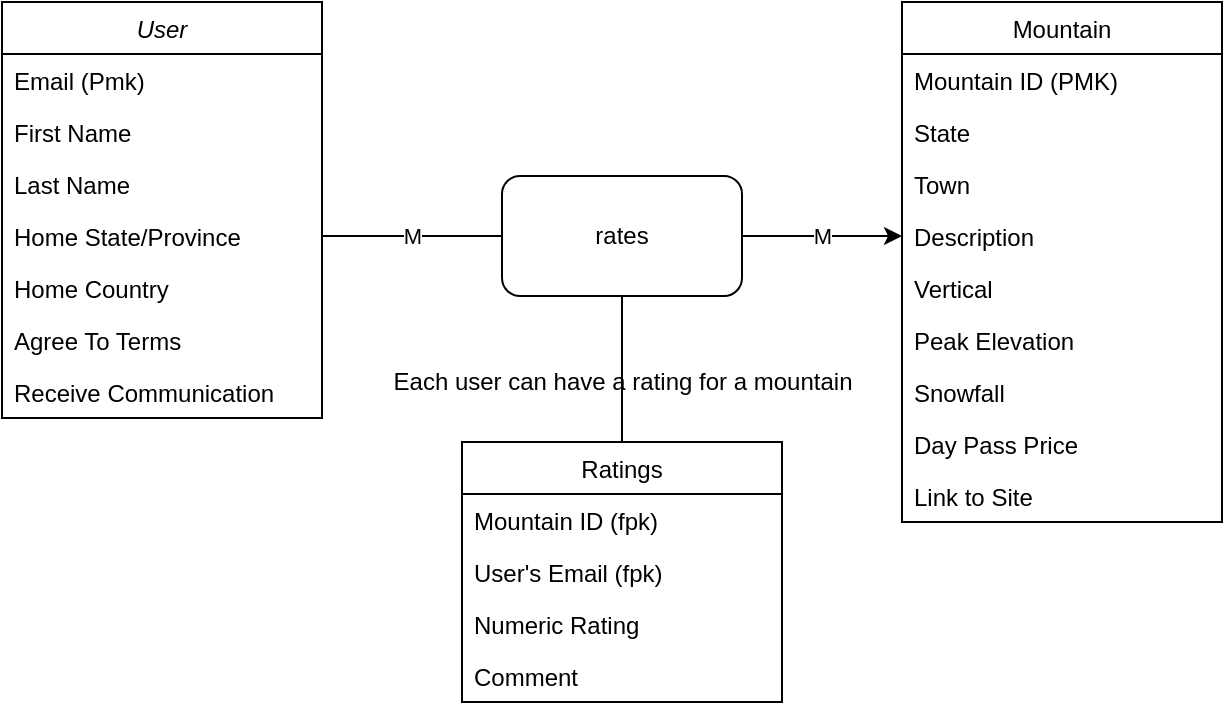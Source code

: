 <mxfile version="15.9.1" type="github">
  <diagram id="oB0lCumPA-xqDtPTRbGp" name="Page-1">
    <mxGraphModel dx="782" dy="420" grid="1" gridSize="10" guides="1" tooltips="1" connect="1" arrows="1" fold="1" page="1" pageScale="1" pageWidth="850" pageHeight="1100" math="0" shadow="0">
      <root>
        <mxCell id="0" />
        <mxCell id="1" parent="0" />
        <mxCell id="Zavb40iGnBriMkF0n0pE-1" value="User" style="swimlane;fontStyle=2;align=center;verticalAlign=top;childLayout=stackLayout;horizontal=1;startSize=26;horizontalStack=0;resizeParent=1;resizeLast=0;collapsible=1;marginBottom=0;rounded=0;shadow=0;strokeWidth=1;" parent="1" vertex="1">
          <mxGeometry x="220" y="120" width="160" height="208" as="geometry">
            <mxRectangle x="230" y="140" width="160" height="26" as="alternateBounds" />
          </mxGeometry>
        </mxCell>
        <mxCell id="Zavb40iGnBriMkF0n0pE-2" value="Email (Pmk)" style="text;align=left;verticalAlign=top;spacingLeft=4;spacingRight=4;overflow=hidden;rotatable=0;points=[[0,0.5],[1,0.5]];portConstraint=eastwest;" parent="Zavb40iGnBriMkF0n0pE-1" vertex="1">
          <mxGeometry y="26" width="160" height="26" as="geometry" />
        </mxCell>
        <mxCell id="Zavb40iGnBriMkF0n0pE-3" value="First Name" style="text;align=left;verticalAlign=top;spacingLeft=4;spacingRight=4;overflow=hidden;rotatable=0;points=[[0,0.5],[1,0.5]];portConstraint=eastwest;rounded=0;shadow=0;html=0;" parent="Zavb40iGnBriMkF0n0pE-1" vertex="1">
          <mxGeometry y="52" width="160" height="26" as="geometry" />
        </mxCell>
        <mxCell id="Zavb40iGnBriMkF0n0pE-4" value="Last Name" style="text;align=left;verticalAlign=top;spacingLeft=4;spacingRight=4;overflow=hidden;rotatable=0;points=[[0,0.5],[1,0.5]];portConstraint=eastwest;rounded=0;shadow=0;html=0;" parent="Zavb40iGnBriMkF0n0pE-1" vertex="1">
          <mxGeometry y="78" width="160" height="26" as="geometry" />
        </mxCell>
        <mxCell id="Zavb40iGnBriMkF0n0pE-5" value="Home State/Province" style="text;align=left;verticalAlign=top;spacingLeft=4;spacingRight=4;overflow=hidden;rotatable=0;points=[[0,0.5],[1,0.5]];portConstraint=eastwest;rounded=0;shadow=0;html=0;" parent="Zavb40iGnBriMkF0n0pE-1" vertex="1">
          <mxGeometry y="104" width="160" height="26" as="geometry" />
        </mxCell>
        <mxCell id="Zavb40iGnBriMkF0n0pE-6" value="Home Country" style="text;align=left;verticalAlign=top;spacingLeft=4;spacingRight=4;overflow=hidden;rotatable=0;points=[[0,0.5],[1,0.5]];portConstraint=eastwest;rounded=0;shadow=0;html=0;" parent="Zavb40iGnBriMkF0n0pE-1" vertex="1">
          <mxGeometry y="130" width="160" height="26" as="geometry" />
        </mxCell>
        <mxCell id="Zavb40iGnBriMkF0n0pE-7" value="Agree To Terms" style="text;align=left;verticalAlign=top;spacingLeft=4;spacingRight=4;overflow=hidden;rotatable=0;points=[[0,0.5],[1,0.5]];portConstraint=eastwest;rounded=0;shadow=0;html=0;" parent="Zavb40iGnBriMkF0n0pE-1" vertex="1">
          <mxGeometry y="156" width="160" height="26" as="geometry" />
        </mxCell>
        <mxCell id="Zavb40iGnBriMkF0n0pE-8" value="Receive Communication" style="text;align=left;verticalAlign=top;spacingLeft=4;spacingRight=4;overflow=hidden;rotatable=0;points=[[0,0.5],[1,0.5]];portConstraint=eastwest;rounded=0;shadow=0;html=0;" parent="Zavb40iGnBriMkF0n0pE-1" vertex="1">
          <mxGeometry y="182" width="160" height="26" as="geometry" />
        </mxCell>
        <mxCell id="Zavb40iGnBriMkF0n0pE-9" value="Mountain" style="swimlane;fontStyle=0;align=center;verticalAlign=top;childLayout=stackLayout;horizontal=1;startSize=26;horizontalStack=0;resizeParent=1;resizeLast=0;collapsible=1;marginBottom=0;rounded=0;shadow=0;strokeWidth=1;" parent="1" vertex="1">
          <mxGeometry x="670" y="120" width="160" height="260" as="geometry">
            <mxRectangle x="550" y="140" width="160" height="26" as="alternateBounds" />
          </mxGeometry>
        </mxCell>
        <mxCell id="Zavb40iGnBriMkF0n0pE-10" value="Mountain ID (PMK)" style="text;align=left;verticalAlign=top;spacingLeft=4;spacingRight=4;overflow=hidden;rotatable=0;points=[[0,0.5],[1,0.5]];portConstraint=eastwest;" parent="Zavb40iGnBriMkF0n0pE-9" vertex="1">
          <mxGeometry y="26" width="160" height="26" as="geometry" />
        </mxCell>
        <mxCell id="Zavb40iGnBriMkF0n0pE-11" value="State" style="text;align=left;verticalAlign=top;spacingLeft=4;spacingRight=4;overflow=hidden;rotatable=0;points=[[0,0.5],[1,0.5]];portConstraint=eastwest;rounded=0;shadow=0;html=0;" parent="Zavb40iGnBriMkF0n0pE-9" vertex="1">
          <mxGeometry y="52" width="160" height="26" as="geometry" />
        </mxCell>
        <mxCell id="Zavb40iGnBriMkF0n0pE-12" value="Town" style="text;align=left;verticalAlign=top;spacingLeft=4;spacingRight=4;overflow=hidden;rotatable=0;points=[[0,0.5],[1,0.5]];portConstraint=eastwest;rounded=0;shadow=0;html=0;" parent="Zavb40iGnBriMkF0n0pE-9" vertex="1">
          <mxGeometry y="78" width="160" height="26" as="geometry" />
        </mxCell>
        <mxCell id="Zavb40iGnBriMkF0n0pE-13" value="Description" style="text;align=left;verticalAlign=top;spacingLeft=4;spacingRight=4;overflow=hidden;rotatable=0;points=[[0,0.5],[1,0.5]];portConstraint=eastwest;rounded=0;shadow=0;html=0;" parent="Zavb40iGnBriMkF0n0pE-9" vertex="1">
          <mxGeometry y="104" width="160" height="26" as="geometry" />
        </mxCell>
        <mxCell id="Zavb40iGnBriMkF0n0pE-14" value="Vertical" style="text;align=left;verticalAlign=top;spacingLeft=4;spacingRight=4;overflow=hidden;rotatable=0;points=[[0,0.5],[1,0.5]];portConstraint=eastwest;rounded=0;shadow=0;html=0;" parent="Zavb40iGnBriMkF0n0pE-9" vertex="1">
          <mxGeometry y="130" width="160" height="26" as="geometry" />
        </mxCell>
        <mxCell id="Zavb40iGnBriMkF0n0pE-15" value="Peak Elevation" style="text;align=left;verticalAlign=top;spacingLeft=4;spacingRight=4;overflow=hidden;rotatable=0;points=[[0,0.5],[1,0.5]];portConstraint=eastwest;rounded=0;shadow=0;html=0;" parent="Zavb40iGnBriMkF0n0pE-9" vertex="1">
          <mxGeometry y="156" width="160" height="26" as="geometry" />
        </mxCell>
        <mxCell id="Zavb40iGnBriMkF0n0pE-16" value="Snowfall" style="text;align=left;verticalAlign=top;spacingLeft=4;spacingRight=4;overflow=hidden;rotatable=0;points=[[0,0.5],[1,0.5]];portConstraint=eastwest;rounded=0;shadow=0;html=0;" parent="Zavb40iGnBriMkF0n0pE-9" vertex="1">
          <mxGeometry y="182" width="160" height="26" as="geometry" />
        </mxCell>
        <mxCell id="Zavb40iGnBriMkF0n0pE-17" value="Day Pass Price" style="text;align=left;verticalAlign=top;spacingLeft=4;spacingRight=4;overflow=hidden;rotatable=0;points=[[0,0.5],[1,0.5]];portConstraint=eastwest;rounded=0;shadow=0;html=0;" parent="Zavb40iGnBriMkF0n0pE-9" vertex="1">
          <mxGeometry y="208" width="160" height="26" as="geometry" />
        </mxCell>
        <mxCell id="gXc8aQSqJoDOkMOEO9wX-1" value="Link to Site" style="text;align=left;verticalAlign=top;spacingLeft=4;spacingRight=4;overflow=hidden;rotatable=0;points=[[0,0.5],[1,0.5]];portConstraint=eastwest;rounded=0;shadow=0;html=0;" vertex="1" parent="Zavb40iGnBriMkF0n0pE-9">
          <mxGeometry y="234" width="160" height="26" as="geometry" />
        </mxCell>
        <mxCell id="Zavb40iGnBriMkF0n0pE-23" value="Ratings" style="swimlane;fontStyle=0;align=center;verticalAlign=top;childLayout=stackLayout;horizontal=1;startSize=26;horizontalStack=0;resizeParent=1;resizeLast=0;collapsible=1;marginBottom=0;rounded=0;shadow=0;strokeWidth=1;" parent="1" vertex="1">
          <mxGeometry x="450" y="340" width="160" height="130" as="geometry">
            <mxRectangle x="550" y="140" width="160" height="26" as="alternateBounds" />
          </mxGeometry>
        </mxCell>
        <mxCell id="Zavb40iGnBriMkF0n0pE-24" value="Mountain ID (fpk)" style="text;align=left;verticalAlign=top;spacingLeft=4;spacingRight=4;overflow=hidden;rotatable=0;points=[[0,0.5],[1,0.5]];portConstraint=eastwest;" parent="Zavb40iGnBriMkF0n0pE-23" vertex="1">
          <mxGeometry y="26" width="160" height="26" as="geometry" />
        </mxCell>
        <mxCell id="Zavb40iGnBriMkF0n0pE-25" value="User&#39;s Email (fpk)" style="text;align=left;verticalAlign=top;spacingLeft=4;spacingRight=4;overflow=hidden;rotatable=0;points=[[0,0.5],[1,0.5]];portConstraint=eastwest;rounded=0;shadow=0;html=0;" parent="Zavb40iGnBriMkF0n0pE-23" vertex="1">
          <mxGeometry y="52" width="160" height="26" as="geometry" />
        </mxCell>
        <mxCell id="Zavb40iGnBriMkF0n0pE-26" value="Numeric Rating" style="text;align=left;verticalAlign=top;spacingLeft=4;spacingRight=4;overflow=hidden;rotatable=0;points=[[0,0.5],[1,0.5]];portConstraint=eastwest;rounded=0;shadow=0;html=0;" parent="Zavb40iGnBriMkF0n0pE-23" vertex="1">
          <mxGeometry y="78" width="160" height="26" as="geometry" />
        </mxCell>
        <mxCell id="gXc8aQSqJoDOkMOEO9wX-11" value="Comment" style="text;align=left;verticalAlign=top;spacingLeft=4;spacingRight=4;overflow=hidden;rotatable=0;points=[[0,0.5],[1,0.5]];portConstraint=eastwest;rounded=0;shadow=0;html=0;" vertex="1" parent="Zavb40iGnBriMkF0n0pE-23">
          <mxGeometry y="104" width="160" height="26" as="geometry" />
        </mxCell>
        <mxCell id="gXc8aQSqJoDOkMOEO9wX-8" value="M" style="edgeStyle=orthogonalEdgeStyle;rounded=0;orthogonalLoop=1;jettySize=auto;html=1;" edge="1" parent="1" source="gXc8aQSqJoDOkMOEO9wX-6" target="Zavb40iGnBriMkF0n0pE-13">
          <mxGeometry relative="1" as="geometry" />
        </mxCell>
        <mxCell id="gXc8aQSqJoDOkMOEO9wX-9" style="edgeStyle=orthogonalEdgeStyle;rounded=0;orthogonalLoop=1;jettySize=auto;html=1;entryX=0.5;entryY=0;entryDx=0;entryDy=0;endArrow=none;endFill=0;" edge="1" parent="1" source="gXc8aQSqJoDOkMOEO9wX-6" target="Zavb40iGnBriMkF0n0pE-23">
          <mxGeometry relative="1" as="geometry" />
        </mxCell>
        <mxCell id="gXc8aQSqJoDOkMOEO9wX-6" value="rates" style="rounded=1;whiteSpace=wrap;html=1;" vertex="1" parent="1">
          <mxGeometry x="470" y="207" width="120" height="60" as="geometry" />
        </mxCell>
        <mxCell id="gXc8aQSqJoDOkMOEO9wX-7" value="M" style="edgeStyle=orthogonalEdgeStyle;rounded=0;orthogonalLoop=1;jettySize=auto;html=1;endArrow=none;endFill=0;" edge="1" parent="1" source="Zavb40iGnBriMkF0n0pE-5" target="gXc8aQSqJoDOkMOEO9wX-6">
          <mxGeometry relative="1" as="geometry" />
        </mxCell>
        <mxCell id="gXc8aQSqJoDOkMOEO9wX-10" value="Each user can have a rating for a mountain" style="text;html=1;align=center;verticalAlign=middle;resizable=0;points=[];autosize=1;strokeColor=none;fillColor=none;" vertex="1" parent="1">
          <mxGeometry x="410" y="300" width="240" height="20" as="geometry" />
        </mxCell>
      </root>
    </mxGraphModel>
  </diagram>
</mxfile>
